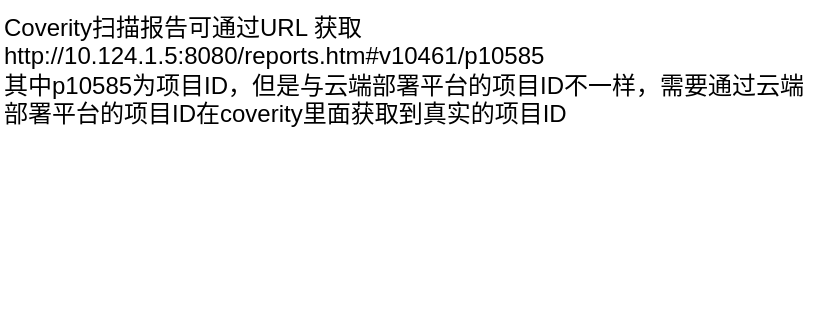 <mxfile version="20.2.4" type="github">
  <diagram id="gDYkzvTyDBVPJkNko_rk" name="第 1 页">
    <mxGraphModel dx="1550" dy="835" grid="1" gridSize="10" guides="1" tooltips="1" connect="1" arrows="1" fold="1" page="1" pageScale="1" pageWidth="827" pageHeight="1169" math="0" shadow="0">
      <root>
        <mxCell id="0" />
        <mxCell id="1" parent="0" />
        <mxCell id="RvMpkgv8Pfe3NWQdaYyJ-1" value="Coverity扫描报告可通过URL 获取&lt;br&gt;http://10.124.1.5:8080/reports.htm#v10461/p10585&lt;br&gt;其中p10585为项目ID，但是与云端部署平台的项目ID不一样，需要通过云端部署平台的项目ID在coverity里面获取到真实的项目ID" style="text;html=1;strokeColor=none;fillColor=none;align=left;verticalAlign=top;whiteSpace=wrap;rounded=0;" vertex="1" parent="1">
          <mxGeometry x="80" y="140" width="410" height="160" as="geometry" />
        </mxCell>
      </root>
    </mxGraphModel>
  </diagram>
</mxfile>
